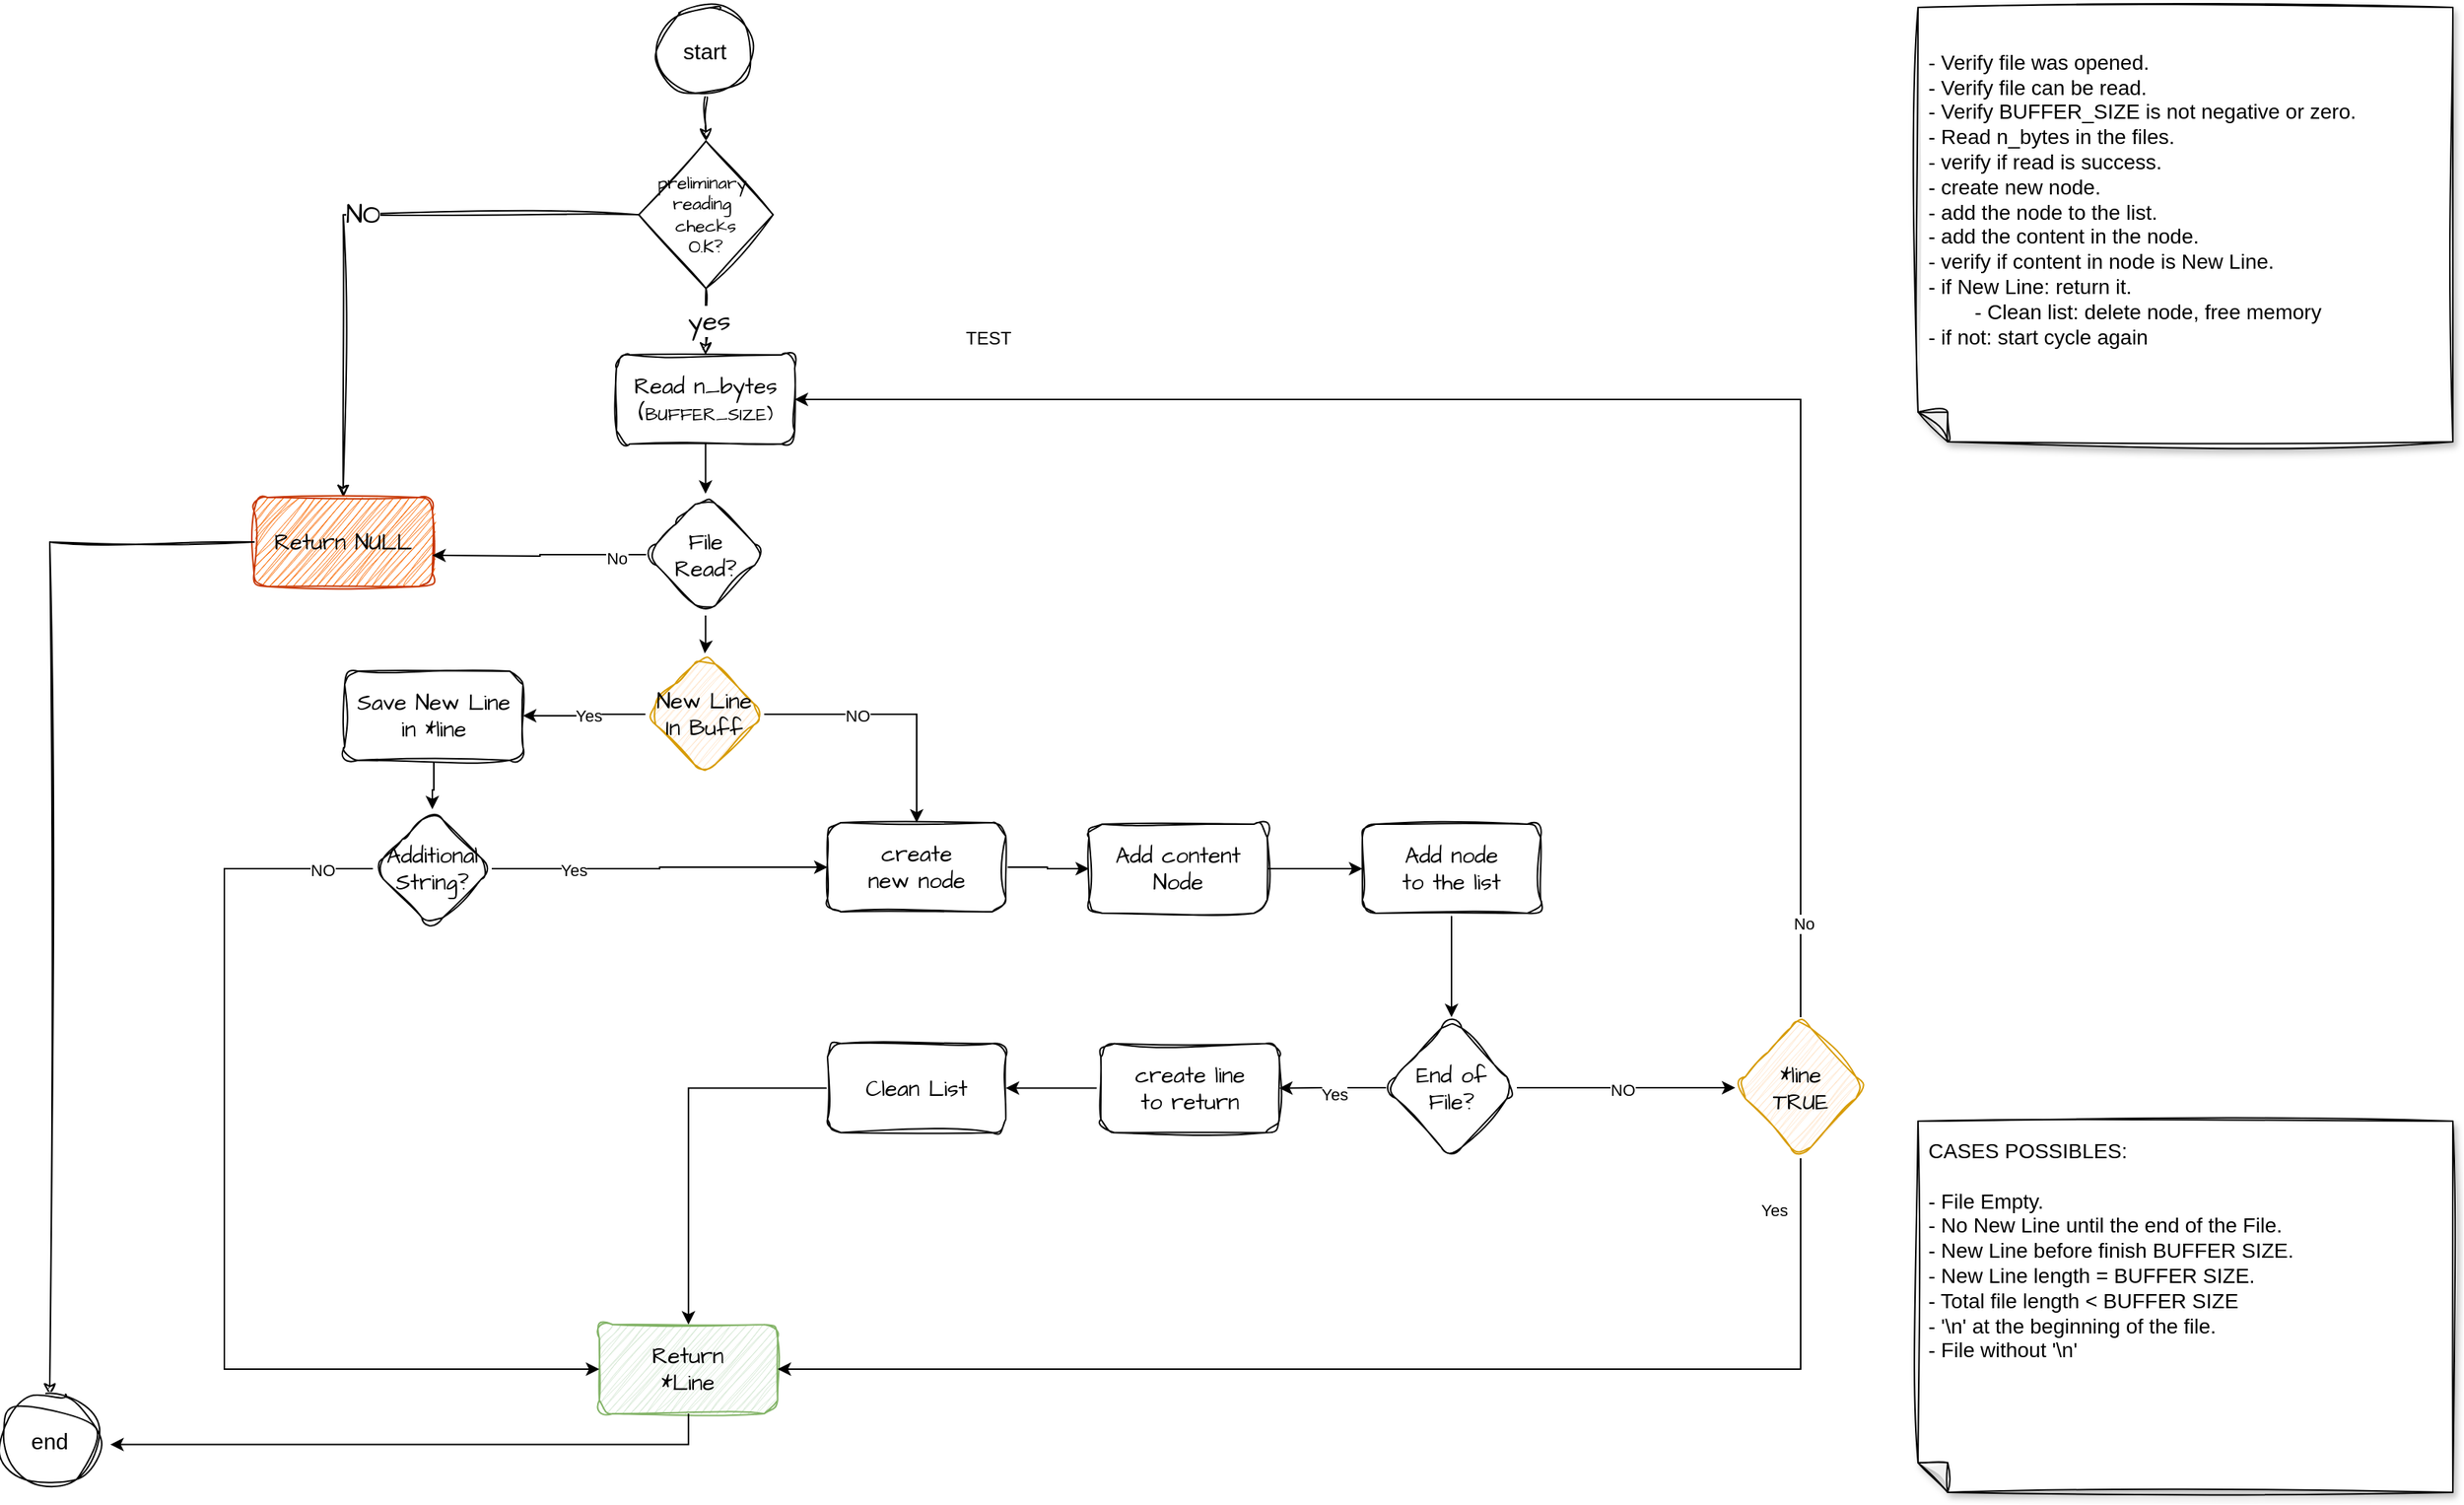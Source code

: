 <mxfile version="22.1.11" type="github">
  <diagram name="Page-1" id="JMT0KtgX3B_tpK4LKjmZ">
    <mxGraphModel dx="1414" dy="1891" grid="1" gridSize="10" guides="1" tooltips="1" connect="1" arrows="1" fold="1" page="1" pageScale="1" pageWidth="850" pageHeight="1100" math="0" shadow="0">
      <root>
        <mxCell id="0" />
        <mxCell id="1" parent="0" />
        <mxCell id="QlOtEN6NoLlLE6Wvn6i3-15" value="" style="edgeStyle=orthogonalEdgeStyle;rounded=0;sketch=1;hachureGap=4;jiggle=2;curveFitting=1;orthogonalLoop=1;jettySize=auto;html=1;fontFamily=Architects Daughter;fontSource=https%3A%2F%2Ffonts.googleapis.com%2Fcss%3Ffamily%3DArchitects%2BDaughter;fontSize=15;" parent="1" source="QlOtEN6NoLlLE6Wvn6i3-3" target="QlOtEN6NoLlLE6Wvn6i3-14" edge="1">
          <mxGeometry relative="1" as="geometry" />
        </mxCell>
        <mxCell id="QlOtEN6NoLlLE6Wvn6i3-3" value="start" style="ellipse;whiteSpace=wrap;html=1;sketch=1;curveFitting=1;jiggle=2;fontSize=15;" parent="1" vertex="1">
          <mxGeometry x="461.39" y="-1071" width="65" height="60" as="geometry" />
        </mxCell>
        <mxCell id="QlOtEN6NoLlLE6Wvn6i3-11" value="&lt;div style=&quot;font-size: 14px;&quot;&gt;&lt;br&gt;&lt;/div&gt;&lt;div style=&quot;font-size: 14px;&quot;&gt;- Verify file was opened.&lt;br style=&quot;font-size: 14px;&quot;&gt;&lt;/div&gt;&lt;div style=&quot;font-size: 14px;&quot;&gt;- Verify file can be read.&lt;/div&gt;&lt;div style=&quot;font-size: 14px;&quot;&gt;- Verify BUFFER_SIZE is not negative or zero.&lt;/div&gt;&lt;div style=&quot;font-size: 14px;&quot;&gt;- Read n_bytes in the files.&lt;/div&gt;&lt;div style=&quot;font-size: 14px;&quot;&gt;- verify if read is success.&lt;/div&gt;&lt;div style=&quot;font-size: 14px;&quot;&gt;- create new node.&lt;/div&gt;&lt;div style=&quot;font-size: 14px;&quot;&gt;- add the node to the list.&lt;br style=&quot;font-size: 14px;&quot;&gt;&lt;/div&gt;&lt;div style=&quot;font-size: 14px;&quot;&gt;- add the content in the node.&lt;/div&gt;&lt;div style=&quot;font-size: 14px;&quot;&gt;- verify if content in node is New Line.&lt;/div&gt;&lt;div style=&quot;font-size: 14px;&quot;&gt;- if New Line: return it.&lt;/div&gt;&lt;div style=&quot;font-size: 14px;&quot;&gt;&lt;span style=&quot;white-space: pre; font-size: 14px;&quot;&gt;&#x9;&lt;/span&gt;- Clean list: delete node, free memory&lt;br style=&quot;font-size: 14px;&quot;&gt;&lt;/div&gt;&lt;div style=&quot;font-size: 14px;&quot;&gt;- if not: start cycle again &lt;br style=&quot;font-size: 14px;&quot;&gt;&lt;/div&gt;&lt;div style=&quot;font-size: 14px;&quot;&gt;&lt;br style=&quot;font-size: 14px;&quot;&gt;&lt;/div&gt;" style="shape=note;html=1;backgroundOutline=1;darkOpacity=0.05;fillStyle=solid;direction=west;gradientDirection=north;shadow=1;size=20;pointerEvents=1;fontSize=14;sketch=1;curveFitting=1;jiggle=2;verticalAlign=top;spacingTop=5;spacingLeft=5;align=left;whiteSpace=wrap;" parent="1" vertex="1">
          <mxGeometry x="1310" y="-1070" width="360" height="292.5" as="geometry" />
        </mxCell>
        <mxCell id="QlOtEN6NoLlLE6Wvn6i3-19" value="" style="edgeStyle=orthogonalEdgeStyle;rounded=0;sketch=1;hachureGap=4;jiggle=2;curveFitting=1;orthogonalLoop=1;jettySize=auto;html=1;fontFamily=Architects Daughter;fontSource=https%3A%2F%2Ffonts.googleapis.com%2Fcss%3Ffamily%3DArchitects%2BDaughter;fontSize=15;" parent="1" source="QlOtEN6NoLlLE6Wvn6i3-14" target="QlOtEN6NoLlLE6Wvn6i3-18" edge="1">
          <mxGeometry relative="1" as="geometry" />
        </mxCell>
        <mxCell id="QlOtEN6NoLlLE6Wvn6i3-21" value="NO" style="edgeLabel;html=1;align=center;verticalAlign=middle;resizable=0;points=[];fontSize=18;fontFamily=Architects Daughter;" parent="QlOtEN6NoLlLE6Wvn6i3-19" vertex="1" connectable="0">
          <mxGeometry x="-0.037" y="3" relative="1" as="geometry">
            <mxPoint x="1" y="-4" as="offset" />
          </mxGeometry>
        </mxCell>
        <mxCell id="QlOtEN6NoLlLE6Wvn6i3-23" value="" style="edgeStyle=orthogonalEdgeStyle;rounded=0;sketch=1;hachureGap=4;jiggle=2;curveFitting=1;orthogonalLoop=1;jettySize=auto;html=1;fontFamily=Architects Daughter;fontSource=https%3A%2F%2Ffonts.googleapis.com%2Fcss%3Ffamily%3DArchitects%2BDaughter;fontSize=15;" parent="1" source="QlOtEN6NoLlLE6Wvn6i3-14" target="QlOtEN6NoLlLE6Wvn6i3-22" edge="1">
          <mxGeometry relative="1" as="geometry" />
        </mxCell>
        <mxCell id="QlOtEN6NoLlLE6Wvn6i3-24" value="yes" style="edgeLabel;html=1;align=center;verticalAlign=middle;resizable=0;points=[];fontSize=18;fontFamily=Architects Daughter;" parent="QlOtEN6NoLlLE6Wvn6i3-23" vertex="1" connectable="0">
          <mxGeometry x="-0.359" y="2" relative="1" as="geometry">
            <mxPoint y="7" as="offset" />
          </mxGeometry>
        </mxCell>
        <mxCell id="QlOtEN6NoLlLE6Wvn6i3-14" value="&lt;div style=&quot;font-size: 12px;&quot;&gt;preliminary&amp;nbsp;&lt;/div&gt;&lt;div style=&quot;font-size: 12px;&quot;&gt;reading&amp;nbsp;&lt;/div&gt;&lt;div style=&quot;font-size: 12px;&quot;&gt;checks&lt;/div&gt;&lt;div style=&quot;font-size: 12px;&quot;&gt;O.K?&lt;br style=&quot;font-size: 12px;&quot;&gt;&lt;/div&gt;" style="rhombus;whiteSpace=wrap;html=1;sketch=1;curveFitting=1;jiggle=2;hachureGap=4;fontFamily=Architects Daughter;fontSource=https%3A%2F%2Ffonts.googleapis.com%2Fcss%3Ffamily%3DArchitects%2BDaughter;fontSize=12;" parent="1" vertex="1">
          <mxGeometry x="449" y="-980" width="90.39" height="99.25" as="geometry" />
        </mxCell>
        <mxCell id="QlOtEN6NoLlLE6Wvn6i3-18" value="Return NULL" style="rounded=1;whiteSpace=wrap;html=1;fontSize=15;fontFamily=Architects Daughter;sketch=1;curveFitting=1;jiggle=2;hachureGap=4;fontSource=https%3A%2F%2Ffonts.googleapis.com%2Fcss%3Ffamily%3DArchitects%2BDaughter;fillColor=#fa6800;fontColor=#000000;strokeColor=#C73500;" parent="1" vertex="1">
          <mxGeometry x="190" y="-740" width="120" height="60" as="geometry" />
        </mxCell>
        <mxCell id="ASQwSrZ_kovedb2dKtSF-91" value="" style="edgeStyle=orthogonalEdgeStyle;rounded=0;orthogonalLoop=1;jettySize=auto;html=1;" parent="1" source="QlOtEN6NoLlLE6Wvn6i3-22" target="QlOtEN6NoLlLE6Wvn6i3-25" edge="1">
          <mxGeometry relative="1" as="geometry" />
        </mxCell>
        <mxCell id="QlOtEN6NoLlLE6Wvn6i3-22" value="Read n_bytes&lt;br&gt;(&lt;font style=&quot;font-size: 12px;&quot;&gt;BUFFER_SIZE)&lt;/font&gt;" style="rounded=1;whiteSpace=wrap;html=1;fontSize=15;fontFamily=Architects Daughter;sketch=1;curveFitting=1;jiggle=2;hachureGap=4;fontSource=https%3A%2F%2Ffonts.googleapis.com%2Fcss%3Ffamily%3DArchitects%2BDaughter;" parent="1" vertex="1">
          <mxGeometry x="433.89" y="-836" width="120" height="60" as="geometry" />
        </mxCell>
        <mxCell id="ASQwSrZ_kovedb2dKtSF-89" style="edgeStyle=orthogonalEdgeStyle;rounded=0;orthogonalLoop=1;jettySize=auto;html=1;" parent="1" source="QlOtEN6NoLlLE6Wvn6i3-25" edge="1">
          <mxGeometry relative="1" as="geometry">
            <mxPoint x="310" y="-701" as="targetPoint" />
          </mxGeometry>
        </mxCell>
        <mxCell id="ASQwSrZ_kovedb2dKtSF-93" value="No" style="edgeLabel;html=1;align=center;verticalAlign=middle;resizable=0;points=[];" parent="ASQwSrZ_kovedb2dKtSF-89" vertex="1" connectable="0">
          <mxGeometry x="-0.706" y="4" relative="1" as="geometry">
            <mxPoint x="1" y="-2" as="offset" />
          </mxGeometry>
        </mxCell>
        <mxCell id="ASQwSrZ_kovedb2dKtSF-185" value="" style="edgeStyle=orthogonalEdgeStyle;rounded=0;orthogonalLoop=1;jettySize=auto;html=1;" parent="1" source="QlOtEN6NoLlLE6Wvn6i3-25" target="ASQwSrZ_kovedb2dKtSF-139" edge="1">
          <mxGeometry relative="1" as="geometry" />
        </mxCell>
        <mxCell id="QlOtEN6NoLlLE6Wvn6i3-25" value="File&lt;br&gt;Read?" style="rhombus;whiteSpace=wrap;html=1;fontSize=15;fontFamily=Architects Daughter;rounded=1;sketch=1;curveFitting=1;jiggle=2;hachureGap=4;fontSource=https%3A%2F%2Ffonts.googleapis.com%2Fcss%3Ffamily%3DArchitects%2BDaughter;" parent="1" vertex="1">
          <mxGeometry x="453.89" y="-742.5" width="80" height="82" as="geometry" />
        </mxCell>
        <mxCell id="ASQwSrZ_kovedb2dKtSF-171" value="" style="edgeStyle=orthogonalEdgeStyle;rounded=0;orthogonalLoop=1;jettySize=auto;html=1;" parent="1" source="QlOtEN6NoLlLE6Wvn6i3-32" target="QlOtEN6NoLlLE6Wvn6i3-152" edge="1">
          <mxGeometry relative="1" as="geometry" />
        </mxCell>
        <mxCell id="QlOtEN6NoLlLE6Wvn6i3-32" value="&lt;div style=&quot;font-size: 15px;&quot;&gt;create&lt;/div&gt;&lt;div style=&quot;font-size: 15px;&quot;&gt;new node&lt;br style=&quot;font-size: 15px;&quot;&gt;&lt;/div&gt;" style="rounded=1;whiteSpace=wrap;html=1;fontSize=15;fontFamily=Architects Daughter;sketch=1;curveFitting=1;jiggle=2;hachureGap=4;fontSource=https%3A%2F%2Ffonts.googleapis.com%2Fcss%3Ffamily%3DArchitects%2BDaughter;" parent="1" vertex="1">
          <mxGeometry x="576" y="-521.0" width="120" height="60" as="geometry" />
        </mxCell>
        <mxCell id="ASQwSrZ_kovedb2dKtSF-175" value="" style="edgeStyle=orthogonalEdgeStyle;rounded=0;orthogonalLoop=1;jettySize=auto;html=1;" parent="1" source="QlOtEN6NoLlLE6Wvn6i3-62" target="ASQwSrZ_kovedb2dKtSF-8" edge="1">
          <mxGeometry relative="1" as="geometry" />
        </mxCell>
        <mxCell id="QlOtEN6NoLlLE6Wvn6i3-62" value="&lt;div&gt;Add node &lt;br&gt;&lt;/div&gt;&lt;div&gt;to the list&lt;br&gt;&lt;/div&gt;" style="whiteSpace=wrap;html=1;fontSize=15;fontFamily=Architects Daughter;rounded=1;sketch=1;curveFitting=1;jiggle=2;hachureGap=4;fontSource=https%3A%2F%2Ffonts.googleapis.com%2Fcss%3Ffamily%3DArchitects%2BDaughter;" parent="1" vertex="1">
          <mxGeometry x="936.005" y="-520" width="120" height="60" as="geometry" />
        </mxCell>
        <mxCell id="ASQwSrZ_kovedb2dKtSF-205" value="" style="edgeStyle=orthogonalEdgeStyle;rounded=0;orthogonalLoop=1;jettySize=auto;html=1;" parent="1" source="QlOtEN6NoLlLE6Wvn6i3-124" target="QlOtEN6NoLlLE6Wvn6i3-85" edge="1">
          <mxGeometry relative="1" as="geometry" />
        </mxCell>
        <mxCell id="QlOtEN6NoLlLE6Wvn6i3-124" value="&lt;div&gt;Clean List&lt;/div&gt;" style="whiteSpace=wrap;html=1;fontSize=15;fontFamily=Architects Daughter;rounded=1;sketch=1;curveFitting=1;jiggle=2;hachureGap=4;fontSource=https%3A%2F%2Ffonts.googleapis.com%2Fcss%3Ffamily%3DArchitects%2BDaughter;" parent="1" vertex="1">
          <mxGeometry x="576.005" y="-372.25" width="120" height="60" as="geometry" />
        </mxCell>
        <mxCell id="ASQwSrZ_kovedb2dKtSF-172" value="" style="edgeStyle=orthogonalEdgeStyle;rounded=0;orthogonalLoop=1;jettySize=auto;html=1;" parent="1" source="QlOtEN6NoLlLE6Wvn6i3-152" target="QlOtEN6NoLlLE6Wvn6i3-62" edge="1">
          <mxGeometry relative="1" as="geometry" />
        </mxCell>
        <mxCell id="QlOtEN6NoLlLE6Wvn6i3-152" value="&lt;div&gt;Add content&lt;/div&gt;&lt;div&gt;Node&lt;br&gt;&lt;/div&gt;" style="whiteSpace=wrap;html=1;fontSize=15;fontFamily=Architects Daughter;rounded=1;sketch=1;curveFitting=1;jiggle=2;hachureGap=4;fontSource=https%3A%2F%2Ffonts.googleapis.com%2Fcss%3Ffamily%3DArchitects%2BDaughter;" parent="1" vertex="1">
          <mxGeometry x="751.99" y="-520" width="120" height="60" as="geometry" />
        </mxCell>
        <mxCell id="QlOtEN6NoLlLE6Wvn6i3-212" value="CASES POSSIBLES:&lt;br&gt;&lt;br&gt;- File Empty.&lt;br&gt;- No New Line until the end of the File.&lt;br&gt;- New Line before finish BUFFER SIZE.&lt;br&gt;- New Line length = BUFFER SIZE.&lt;br&gt;- Total file length &amp;lt; BUFFER SIZE&lt;br&gt;- &#39;\n&#39; at the beginning of the file.&lt;br&gt;- File without &#39;\n&#39;" style="shape=note;backgroundOutline=1;darkOpacity=0.05;fillStyle=solid;direction=west;gradientDirection=north;shadow=1;size=20;pointerEvents=1;sketch=1;curveFitting=1;jiggle=2;labelPosition=center;verticalLabelPosition=middle;align=left;verticalAlign=top;fontSize=14;html=1;labelBorderColor=none;labelBackgroundColor=none;strokeColor=default;gradientColor=none;perimeterSpacing=0;spacingTop=5;spacingLeft=5;" parent="1" vertex="1">
          <mxGeometry x="1310" y="-320" width="360" height="250" as="geometry" />
        </mxCell>
        <mxCell id="ASQwSrZ_kovedb2dKtSF-5" value="" style="edgeStyle=orthogonalEdgeStyle;rounded=0;sketch=1;hachureGap=4;jiggle=2;curveFitting=1;orthogonalLoop=1;jettySize=auto;html=1;fontFamily=Architects Daughter;fontSource=https%3A%2F%2Ffonts.googleapis.com%2Fcss%3Ffamily%3DArchitects%2BDaughter;fontSize=15;exitX=0;exitY=0.5;exitDx=0;exitDy=0;entryX=0.5;entryY=0;entryDx=0;entryDy=0;" parent="1" source="QlOtEN6NoLlLE6Wvn6i3-18" target="QlOtEN6NoLlLE6Wvn6i3-7" edge="1">
          <mxGeometry relative="1" as="geometry">
            <mxPoint x="248.25" y="-964.75" as="sourcePoint" />
            <mxPoint x="290" y="239" as="targetPoint" />
          </mxGeometry>
        </mxCell>
        <mxCell id="QlOtEN6NoLlLE6Wvn6i3-7" value="&lt;div style=&quot;font-size: 15px;&quot;&gt;end&lt;/div&gt;" style="ellipse;whiteSpace=wrap;html=1;sketch=1;curveFitting=1;jiggle=2;fontSize=15;" parent="1" vertex="1">
          <mxGeometry x="20.0" y="-135" width="65" height="60" as="geometry" />
        </mxCell>
        <mxCell id="ASQwSrZ_kovedb2dKtSF-178" value="" style="edgeStyle=orthogonalEdgeStyle;rounded=0;orthogonalLoop=1;jettySize=auto;html=1;" parent="1" source="ASQwSrZ_kovedb2dKtSF-8" target="ASQwSrZ_kovedb2dKtSF-12" edge="1">
          <mxGeometry relative="1" as="geometry" />
        </mxCell>
        <mxCell id="ASQwSrZ_kovedb2dKtSF-196" value="Yes" style="edgeLabel;html=1;align=center;verticalAlign=middle;resizable=0;points=[];" parent="ASQwSrZ_kovedb2dKtSF-178" vertex="1" connectable="0">
          <mxGeometry x="-0.12" y="3" relative="1" as="geometry">
            <mxPoint x="-3" y="1" as="offset" />
          </mxGeometry>
        </mxCell>
        <mxCell id="ASQwSrZ_kovedb2dKtSF-195" value="" style="edgeStyle=orthogonalEdgeStyle;rounded=0;orthogonalLoop=1;jettySize=auto;html=1;" parent="1" source="ASQwSrZ_kovedb2dKtSF-8" target="ASQwSrZ_kovedb2dKtSF-194" edge="1">
          <mxGeometry relative="1" as="geometry" />
        </mxCell>
        <mxCell id="ASQwSrZ_kovedb2dKtSF-202" value="NO" style="edgeLabel;html=1;align=center;verticalAlign=middle;resizable=0;points=[];" parent="ASQwSrZ_kovedb2dKtSF-195" vertex="1" connectable="0">
          <mxGeometry x="-0.005" y="-6" relative="1" as="geometry">
            <mxPoint x="-2" y="-5" as="offset" />
          </mxGeometry>
        </mxCell>
        <mxCell id="ASQwSrZ_kovedb2dKtSF-8" value="End of&lt;br&gt;File?" style="rhombus;whiteSpace=wrap;html=1;fontSize=15;fontFamily=Architects Daughter;rounded=1;sketch=1;curveFitting=1;jiggle=2;hachureGap=4;fontSource=https%3A%2F%2Ffonts.googleapis.com%2Fcss%3Ffamily%3DArchitects%2BDaughter;" parent="1" vertex="1">
          <mxGeometry x="952" y="-390" width="88" height="95" as="geometry" />
        </mxCell>
        <mxCell id="ASQwSrZ_kovedb2dKtSF-204" value="" style="edgeStyle=orthogonalEdgeStyle;rounded=0;orthogonalLoop=1;jettySize=auto;html=1;" parent="1" source="ASQwSrZ_kovedb2dKtSF-12" target="QlOtEN6NoLlLE6Wvn6i3-124" edge="1">
          <mxGeometry relative="1" as="geometry" />
        </mxCell>
        <mxCell id="ASQwSrZ_kovedb2dKtSF-12" value="create line&lt;br&gt;to return" style="rounded=1;whiteSpace=wrap;html=1;fontSize=15;fontFamily=Architects Daughter;sketch=1;curveFitting=1;jiggle=2;hachureGap=4;fontSource=https%3A%2F%2Ffonts.googleapis.com%2Fcss%3Ffamily%3DArchitects%2BDaughter;" parent="1" vertex="1">
          <mxGeometry x="760" y="-372.25" width="120" height="60" as="geometry" />
        </mxCell>
        <mxCell id="QlOtEN6NoLlLE6Wvn6i3-85" value="&lt;div&gt;Return&lt;/div&gt;&lt;div&gt;*Line&lt;br&gt;&lt;/div&gt;" style="whiteSpace=wrap;html=1;fontSize=15;fontFamily=Architects Daughter;rounded=1;sketch=1;curveFitting=1;jiggle=2;hachureGap=4;fontSource=https%3A%2F%2Ffonts.googleapis.com%2Fcss%3Ffamily%3DArchitects%2BDaughter;fillColor=#d5e8d4;strokeColor=#82b366;" parent="1" vertex="1">
          <mxGeometry x="422.395" y="-183" width="120" height="60" as="geometry" />
        </mxCell>
        <mxCell id="ASQwSrZ_kovedb2dKtSF-143" value="" style="edgeStyle=orthogonalEdgeStyle;rounded=0;orthogonalLoop=1;jettySize=auto;html=1;" parent="1" source="ASQwSrZ_kovedb2dKtSF-139" target="ASQwSrZ_kovedb2dKtSF-142" edge="1">
          <mxGeometry relative="1" as="geometry" />
        </mxCell>
        <mxCell id="ASQwSrZ_kovedb2dKtSF-192" value="Yes" style="edgeLabel;html=1;align=center;verticalAlign=middle;resizable=0;points=[];" parent="ASQwSrZ_kovedb2dKtSF-143" vertex="1" connectable="0">
          <mxGeometry x="-0.081" y="1" relative="1" as="geometry">
            <mxPoint as="offset" />
          </mxGeometry>
        </mxCell>
        <mxCell id="ASQwSrZ_kovedb2dKtSF-170" value="" style="edgeStyle=orthogonalEdgeStyle;rounded=0;orthogonalLoop=1;jettySize=auto;html=1;entryX=0.5;entryY=0;entryDx=0;entryDy=0;" parent="1" source="ASQwSrZ_kovedb2dKtSF-139" target="QlOtEN6NoLlLE6Wvn6i3-32" edge="1">
          <mxGeometry relative="1" as="geometry" />
        </mxCell>
        <mxCell id="ASQwSrZ_kovedb2dKtSF-174" value="NO" style="edgeLabel;html=1;align=center;verticalAlign=middle;resizable=0;points=[];" parent="ASQwSrZ_kovedb2dKtSF-170" vertex="1" connectable="0">
          <mxGeometry x="-0.287" y="-4" relative="1" as="geometry">
            <mxPoint y="-3" as="offset" />
          </mxGeometry>
        </mxCell>
        <mxCell id="ASQwSrZ_kovedb2dKtSF-139" value="New Line&lt;br&gt;In Buff" style="rhombus;whiteSpace=wrap;html=1;fontSize=15;fontFamily=Architects Daughter;rounded=1;sketch=1;curveFitting=1;jiggle=2;hachureGap=4;fontSource=https%3A%2F%2Ffonts.googleapis.com%2Fcss%3Ffamily%3DArchitects%2BDaughter;fillColor=#ffe6cc;strokeColor=#d79b00;" parent="1" vertex="1">
          <mxGeometry x="453.39" y="-635" width="80" height="82" as="geometry" />
        </mxCell>
        <mxCell id="ASQwSrZ_kovedb2dKtSF-146" value="" style="edgeStyle=orthogonalEdgeStyle;rounded=0;orthogonalLoop=1;jettySize=auto;html=1;" parent="1" source="ASQwSrZ_kovedb2dKtSF-142" target="ASQwSrZ_kovedb2dKtSF-145" edge="1">
          <mxGeometry relative="1" as="geometry" />
        </mxCell>
        <mxCell id="ASQwSrZ_kovedb2dKtSF-142" value="Save New Line in *line" style="whiteSpace=wrap;html=1;fontSize=15;fontFamily=Architects Daughter;rounded=1;sketch=1;curveFitting=1;jiggle=2;hachureGap=4;fontSource=https%3A%2F%2Ffonts.googleapis.com%2Fcss%3Ffamily%3DArchitects%2BDaughter;" parent="1" vertex="1">
          <mxGeometry x="251" y="-623" width="120" height="60" as="geometry" />
        </mxCell>
        <mxCell id="ASQwSrZ_kovedb2dKtSF-169" style="edgeStyle=orthogonalEdgeStyle;rounded=0;orthogonalLoop=1;jettySize=auto;html=1;entryX=0;entryY=0.5;entryDx=0;entryDy=0;exitX=0;exitY=0.5;exitDx=0;exitDy=0;" parent="1" source="ASQwSrZ_kovedb2dKtSF-145" target="QlOtEN6NoLlLE6Wvn6i3-85" edge="1">
          <mxGeometry relative="1" as="geometry">
            <Array as="points">
              <mxPoint x="170" y="-490" />
              <mxPoint x="170" y="-153" />
            </Array>
          </mxGeometry>
        </mxCell>
        <mxCell id="ASQwSrZ_kovedb2dKtSF-189" value="NO" style="edgeLabel;html=1;align=center;verticalAlign=middle;resizable=0;points=[];" parent="ASQwSrZ_kovedb2dKtSF-169" vertex="1" connectable="0">
          <mxGeometry x="-0.901" y="3" relative="1" as="geometry">
            <mxPoint y="-2" as="offset" />
          </mxGeometry>
        </mxCell>
        <mxCell id="ASQwSrZ_kovedb2dKtSF-191" style="edgeStyle=orthogonalEdgeStyle;rounded=0;orthogonalLoop=1;jettySize=auto;html=1;entryX=0;entryY=0.5;entryDx=0;entryDy=0;" parent="1" source="ASQwSrZ_kovedb2dKtSF-145" target="QlOtEN6NoLlLE6Wvn6i3-32" edge="1">
          <mxGeometry relative="1" as="geometry" />
        </mxCell>
        <mxCell id="ASQwSrZ_kovedb2dKtSF-193" value="Yes" style="edgeLabel;html=1;align=center;verticalAlign=middle;resizable=0;points=[];" parent="ASQwSrZ_kovedb2dKtSF-191" vertex="1" connectable="0">
          <mxGeometry x="-0.521" y="-3" relative="1" as="geometry">
            <mxPoint y="-2" as="offset" />
          </mxGeometry>
        </mxCell>
        <mxCell id="ASQwSrZ_kovedb2dKtSF-145" value="Additional&lt;br&gt;String?" style="rhombus;whiteSpace=wrap;html=1;fontSize=15;fontFamily=Architects Daughter;rounded=1;sketch=1;curveFitting=1;jiggle=2;hachureGap=4;fontSource=https%3A%2F%2Ffonts.googleapis.com%2Fcss%3Ffamily%3DArchitects%2BDaughter;" parent="1" vertex="1">
          <mxGeometry x="270" y="-530" width="80" height="80" as="geometry" />
        </mxCell>
        <mxCell id="ASQwSrZ_kovedb2dKtSF-198" style="edgeStyle=orthogonalEdgeStyle;rounded=0;orthogonalLoop=1;jettySize=auto;html=1;entryX=1;entryY=0.5;entryDx=0;entryDy=0;exitX=0.5;exitY=1;exitDx=0;exitDy=0;" parent="1" source="ASQwSrZ_kovedb2dKtSF-194" target="QlOtEN6NoLlLE6Wvn6i3-85" edge="1">
          <mxGeometry relative="1" as="geometry">
            <mxPoint x="1153" y="-99" as="targetPoint" />
          </mxGeometry>
        </mxCell>
        <mxCell id="ASQwSrZ_kovedb2dKtSF-199" value="Yes" style="edgeLabel;html=1;align=center;verticalAlign=middle;resizable=0;points=[];" parent="ASQwSrZ_kovedb2dKtSF-198" vertex="1" connectable="0">
          <mxGeometry x="-0.56" y="3" relative="1" as="geometry">
            <mxPoint x="22" y="-110" as="offset" />
          </mxGeometry>
        </mxCell>
        <mxCell id="ASQwSrZ_kovedb2dKtSF-200" style="edgeStyle=orthogonalEdgeStyle;rounded=0;orthogonalLoop=1;jettySize=auto;html=1;entryX=1;entryY=0.5;entryDx=0;entryDy=0;exitX=0.5;exitY=0;exitDx=0;exitDy=0;" parent="1" source="ASQwSrZ_kovedb2dKtSF-194" target="QlOtEN6NoLlLE6Wvn6i3-22" edge="1">
          <mxGeometry relative="1" as="geometry">
            <mxPoint x="570" y="-800.0" as="targetPoint" />
            <mxPoint x="1107.462" y="-432.57" as="sourcePoint" />
          </mxGeometry>
        </mxCell>
        <mxCell id="ASQwSrZ_kovedb2dKtSF-209" value="No" style="edgeLabel;html=1;align=center;verticalAlign=middle;resizable=0;points=[];" parent="ASQwSrZ_kovedb2dKtSF-200" vertex="1" connectable="0">
          <mxGeometry x="-0.884" y="-2" relative="1" as="geometry">
            <mxPoint as="offset" />
          </mxGeometry>
        </mxCell>
        <mxCell id="ASQwSrZ_kovedb2dKtSF-194" value="*line&lt;br&gt;TRUE" style="rhombus;whiteSpace=wrap;html=1;fontSize=15;fontFamily=Architects Daughter;rounded=1;sketch=1;curveFitting=1;jiggle=2;hachureGap=4;fontSource=https%3A%2F%2Ffonts.googleapis.com%2Fcss%3Ffamily%3DArchitects%2BDaughter;fillColor=#ffe6cc;strokeColor=#d79b00;" parent="1" vertex="1">
          <mxGeometry x="1187" y="-390" width="88" height="95" as="geometry" />
        </mxCell>
        <mxCell id="ASQwSrZ_kovedb2dKtSF-210" style="edgeStyle=orthogonalEdgeStyle;rounded=0;orthogonalLoop=1;jettySize=auto;html=1;entryX=1.127;entryY=0.546;entryDx=0;entryDy=0;entryPerimeter=0;exitX=0.5;exitY=1;exitDx=0;exitDy=0;" parent="1" source="QlOtEN6NoLlLE6Wvn6i3-85" target="QlOtEN6NoLlLE6Wvn6i3-7" edge="1">
          <mxGeometry relative="1" as="geometry" />
        </mxCell>
        <mxCell id="wQI-Qzm1Q2xCjX_2PqKD-2" value="TEST" style="text;html=1;align=center;verticalAlign=middle;resizable=0;points=[];autosize=1;strokeColor=none;fillColor=none;" vertex="1" parent="1">
          <mxGeometry x="659" y="-862" width="50" height="30" as="geometry" />
        </mxCell>
      </root>
    </mxGraphModel>
  </diagram>
</mxfile>

